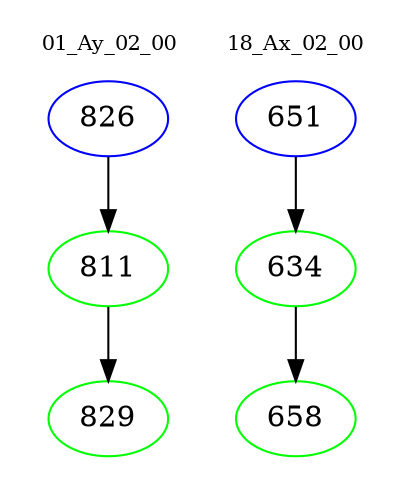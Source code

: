 digraph{
subgraph cluster_0 {
color = white
label = "01_Ay_02_00";
fontsize=10;
T0_826 [label="826", color="blue"]
T0_826 -> T0_811 [color="black"]
T0_811 [label="811", color="green"]
T0_811 -> T0_829 [color="black"]
T0_829 [label="829", color="green"]
}
subgraph cluster_1 {
color = white
label = "18_Ax_02_00";
fontsize=10;
T1_651 [label="651", color="blue"]
T1_651 -> T1_634 [color="black"]
T1_634 [label="634", color="green"]
T1_634 -> T1_658 [color="black"]
T1_658 [label="658", color="green"]
}
}
